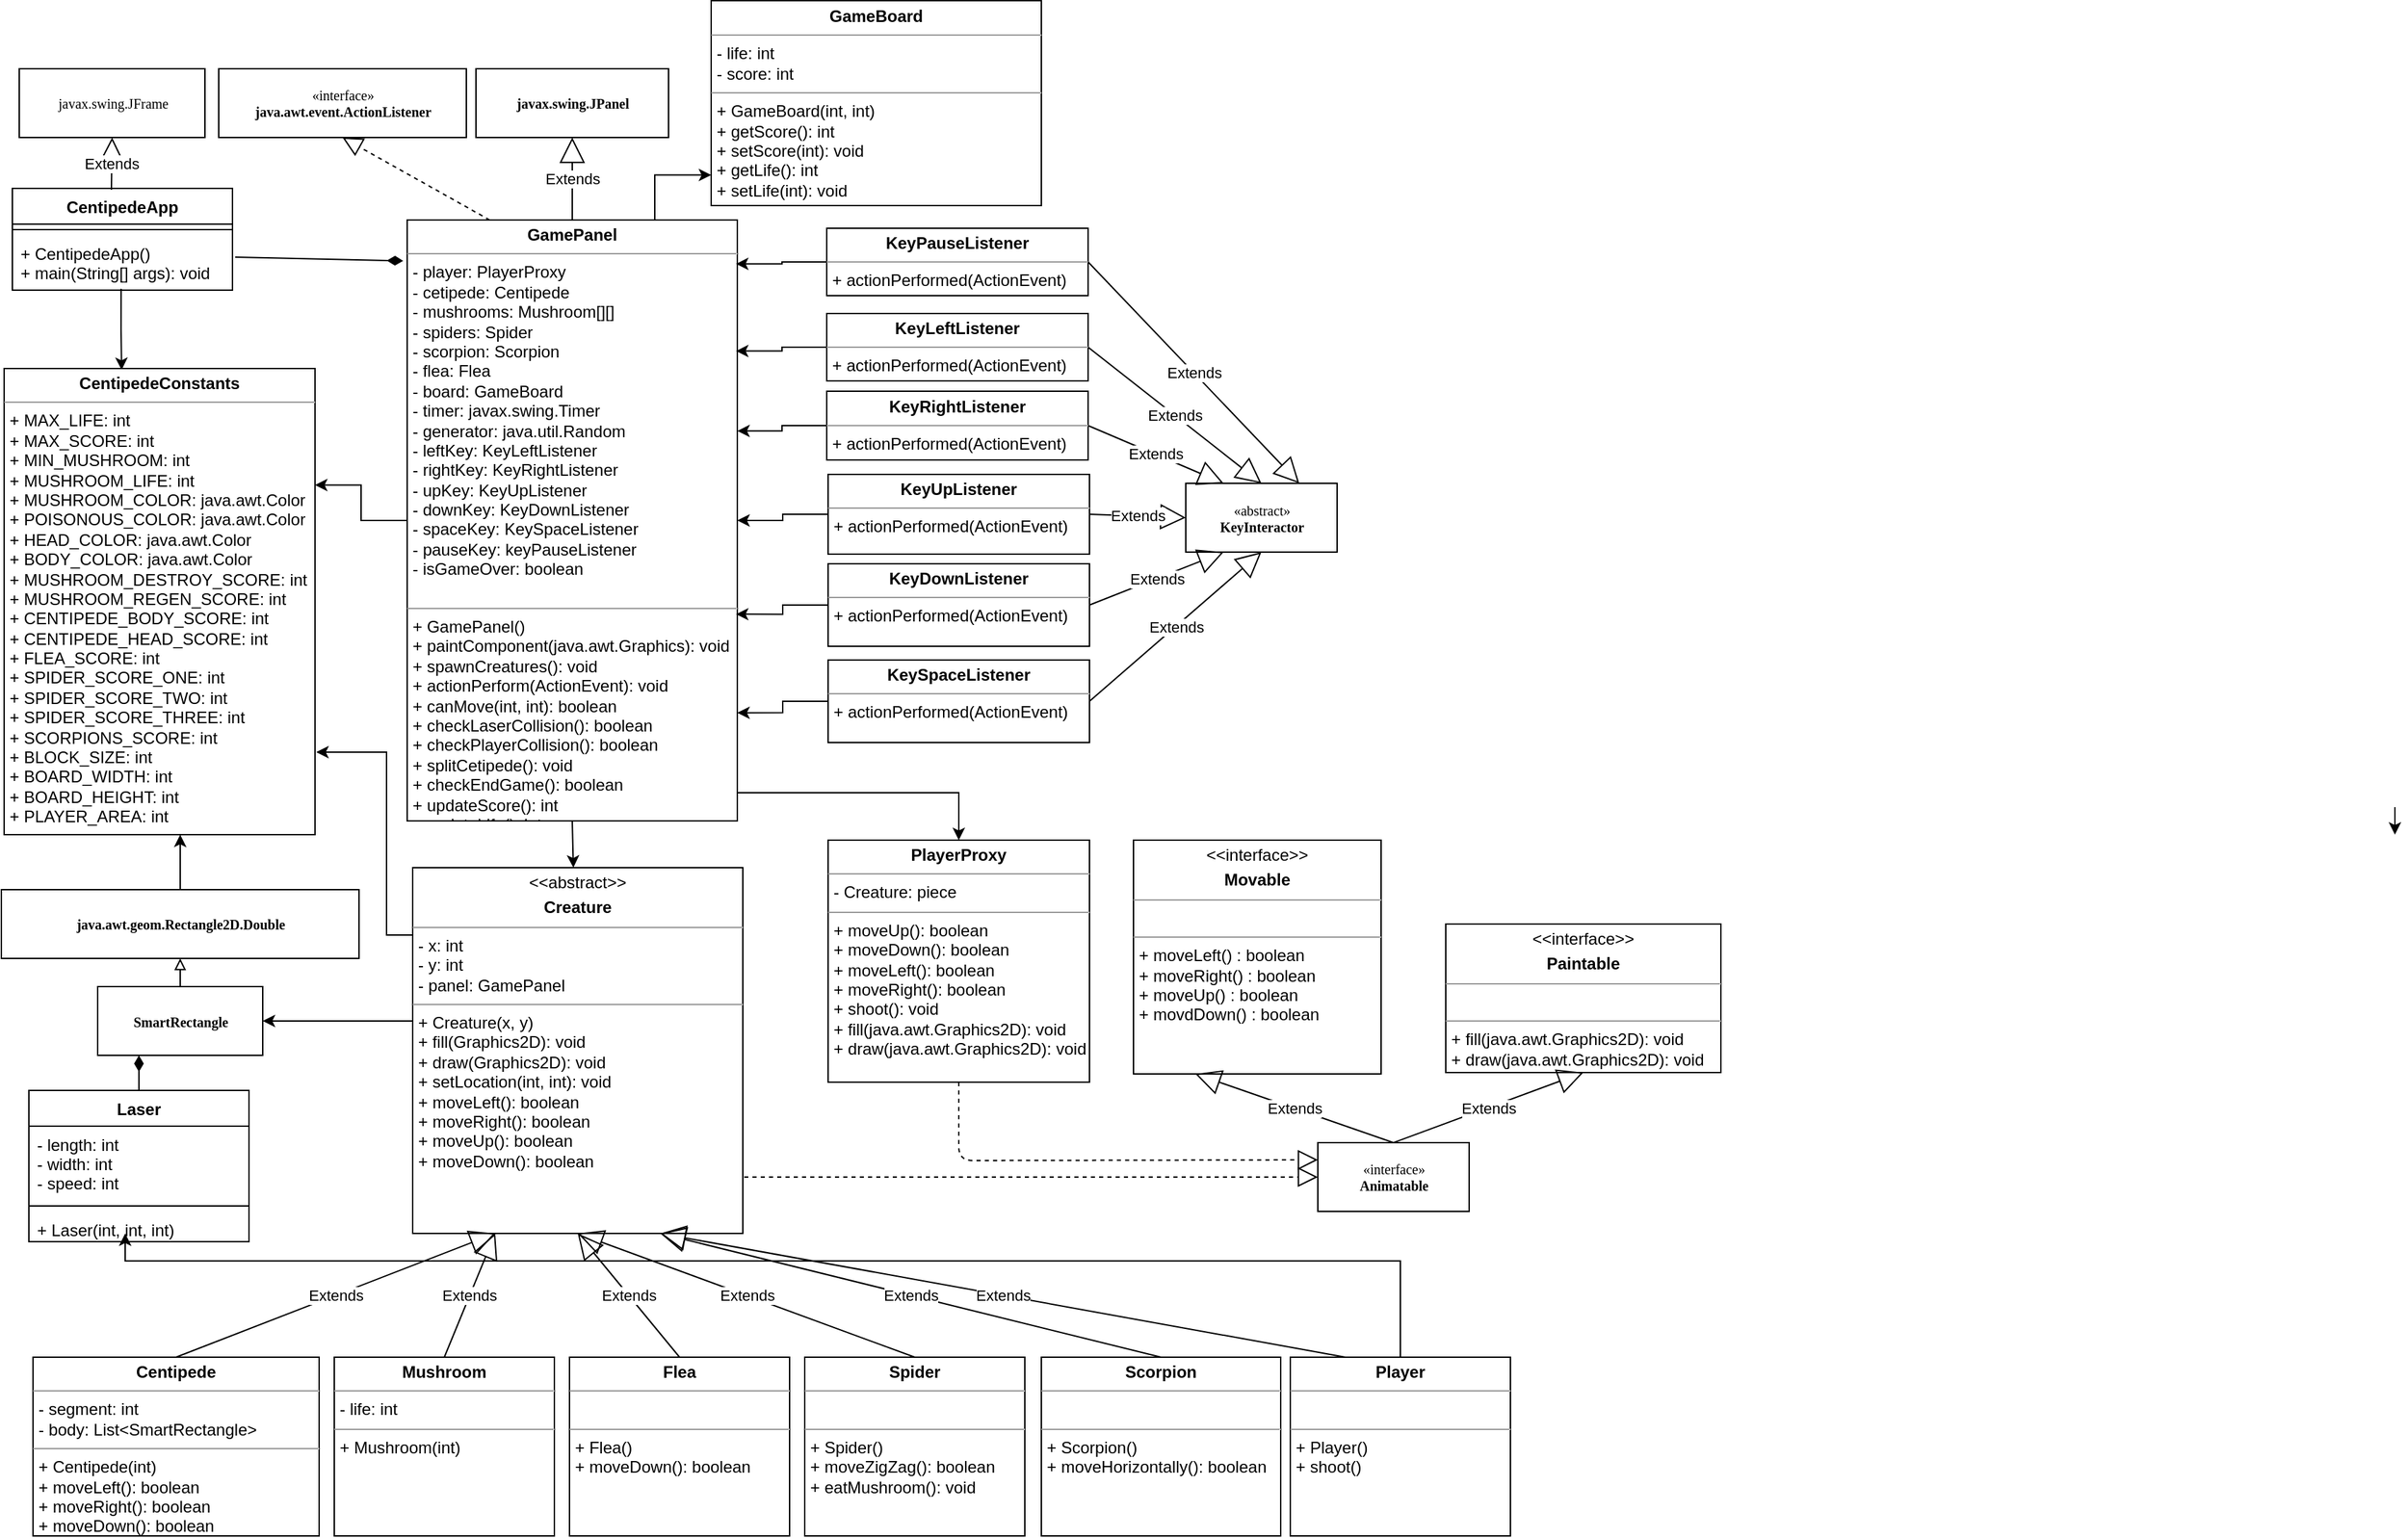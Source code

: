 <mxfile version="10.6.3" type="device"><diagram name="Page-1" id="c4acf3e9-155e-7222-9cf6-157b1a14988f"><mxGraphModel dx="1394" dy="1864" grid="1" gridSize="10" guides="1" tooltips="1" connect="1" arrows="1" fold="1" page="1" pageScale="1" pageWidth="850" pageHeight="1100" background="#ffffff" math="0" shadow="0"><root><mxCell id="0"/><mxCell id="1" parent="0"/><mxCell id="vTggrsYZC_G1_OmHVxeE-2" value="" style="edgeStyle=orthogonalEdgeStyle;rounded=0;orthogonalLoop=1;jettySize=auto;html=1;" parent="1" edge="1"><mxGeometry relative="1" as="geometry"><mxPoint x="1740" y="540" as="sourcePoint"/><mxPoint x="1740" y="560" as="targetPoint"/></mxGeometry></mxCell><mxCell id="5d2195bd80daf111-10" value="&lt;p style=&quot;margin: 0px ; margin-top: 4px ; text-align: center&quot;&gt;&lt;b&gt;PlayerProxy&lt;/b&gt;&lt;/p&gt;&lt;hr size=&quot;1&quot;&gt;&lt;p style=&quot;margin: 0px ; margin-left: 4px&quot;&gt;- Creature: piece&amp;nbsp;&lt;/p&gt;&lt;hr size=&quot;1&quot;&gt;&lt;p style=&quot;margin: 0px ; margin-left: 4px&quot;&gt;+ moveUp(): boolean&lt;/p&gt;&lt;p style=&quot;margin: 0px ; margin-left: 4px&quot;&gt;+ moveDown(): boolean&lt;/p&gt;&lt;p style=&quot;margin: 0px ; margin-left: 4px&quot;&gt;+ moveLeft(): boolean&lt;/p&gt;&lt;p style=&quot;margin: 0px ; margin-left: 4px&quot;&gt;+ moveRight(): boolean&lt;/p&gt;&lt;p style=&quot;margin: 0px ; margin-left: 4px&quot;&gt;+ shoot(): void&lt;/p&gt;&lt;p style=&quot;margin: 0px ; margin-left: 4px&quot;&gt;+ fill(java.awt.Graphics2D): void&lt;/p&gt;&lt;p style=&quot;margin: 0px ; margin-left: 4px&quot;&gt;+ draw(java.awt.Graphics2D): void&lt;/p&gt;" style="verticalAlign=top;align=left;overflow=fill;fontSize=12;fontFamily=Helvetica;html=1;rounded=0;shadow=0;comic=0;labelBackgroundColor=none;strokeColor=#000000;strokeWidth=1;fillColor=#ffffff;" parent="1" vertex="1"><mxGeometry x="601" y="564" width="190" height="176" as="geometry"/></mxCell><mxCell id="5d2195bd80daf111-34" style="edgeStyle=orthogonalEdgeStyle;rounded=0;html=1;dashed=1;labelBackgroundColor=none;startFill=0;endArrow=open;endFill=0;endSize=10;fontFamily=Verdana;fontSize=10;" parent="1" edge="1"><mxGeometry relative="1" as="geometry"><Array as="points"><mxPoint x="410" y="1029"/><mxPoint x="410" y="1029"/></Array><mxPoint x="380" y="1029" as="sourcePoint"/></mxGeometry></mxCell><mxCell id="5d2195bd80daf111-13" value="&lt;b&gt;javax.swing.JPanel&lt;/b&gt;" style="html=1;rounded=0;shadow=0;comic=0;labelBackgroundColor=none;strokeColor=#000000;strokeWidth=1;fillColor=#ffffff;fontFamily=Verdana;fontSize=10;fontColor=#000000;align=center;" parent="1" vertex="1"><mxGeometry x="345" y="3" width="140" height="50" as="geometry"/></mxCell><mxCell id="5d2195bd80daf111-14" value="«interface»&lt;br&gt;&lt;b&gt;java.awt.event.ActionListener&lt;/b&gt;&lt;br&gt;" style="html=1;rounded=0;shadow=0;comic=0;labelBackgroundColor=none;strokeColor=#000000;strokeWidth=1;fillColor=#ffffff;fontFamily=Verdana;fontSize=10;fontColor=#000000;align=center;" parent="1" vertex="1"><mxGeometry x="158" y="3" width="180" height="50" as="geometry"/></mxCell><mxCell id="fU8YTe8Gp5it9OEwHkq6-62" style="edgeStyle=orthogonalEdgeStyle;rounded=0;orthogonalLoop=1;jettySize=auto;html=1;exitX=0;exitY=0.5;exitDx=0;exitDy=0;entryX=1;entryY=0.25;entryDx=0;entryDy=0;" edge="1" parent="1" source="5d2195bd80daf111-15" target="vTggrsYZC_G1_OmHVxeE-6"><mxGeometry relative="1" as="geometry"/></mxCell><mxCell id="5d2195bd80daf111-15" value="&lt;p style=&quot;margin: 0px ; margin-top: 4px ; text-align: center&quot;&gt;&lt;b&gt;GamePanel&lt;/b&gt;&lt;/p&gt;&lt;hr size=&quot;1&quot;&gt;&lt;p style=&quot;margin: 0px ; margin-left: 4px&quot;&gt;- player: PlayerProxy&lt;/p&gt;&lt;p style=&quot;margin: 0px ; margin-left: 4px&quot;&gt;- cetipede: Centipede&lt;/p&gt;&lt;p style=&quot;margin: 0px ; margin-left: 4px&quot;&gt;- mushrooms: Mushroom[][]&lt;/p&gt;&lt;p style=&quot;margin: 0px ; margin-left: 4px&quot;&gt;- spiders: Spider&lt;/p&gt;&lt;p style=&quot;margin: 0px ; margin-left: 4px&quot;&gt;- scorpion: Scorpion&lt;/p&gt;&lt;p style=&quot;margin: 0px ; margin-left: 4px&quot;&gt;- flea: Flea&lt;/p&gt;&lt;p style=&quot;margin: 0px ; margin-left: 4px&quot;&gt;- board: GameBoard&lt;br&gt;- timer: javax.swing.Timer&lt;/p&gt;&lt;p style=&quot;margin: 0px ; margin-left: 4px&quot;&gt;- generator: java.util.Random&lt;/p&gt;&lt;p style=&quot;margin: 0px ; margin-left: 4px&quot;&gt;- leftKey: KeyLeftListener&lt;/p&gt;&lt;p style=&quot;margin: 0px ; margin-left: 4px&quot;&gt;- rightKey: KeyRightListener&lt;/p&gt;&lt;p style=&quot;margin: 0px ; margin-left: 4px&quot;&gt;- upKey: KeyUpListener&lt;br&gt;&lt;/p&gt;&lt;p style=&quot;margin: 0px ; margin-left: 4px&quot;&gt;- downKey: KeyDownListener&lt;br&gt;&lt;/p&gt;&lt;p style=&quot;margin: 0px ; margin-left: 4px&quot;&gt;- spaceKey: KeySpaceListener&lt;/p&gt;&lt;p style=&quot;margin: 0px ; margin-left: 4px&quot;&gt;- pauseKey: keyPauseListener&lt;/p&gt;&lt;p style=&quot;margin: 0px ; margin-left: 4px&quot;&gt;- isGameOver: boolean&lt;/p&gt;&lt;p style=&quot;margin: 0px ; margin-left: 4px&quot;&gt;&lt;br&gt;&lt;/p&gt;&lt;hr size=&quot;1&quot;&gt;&lt;p style=&quot;margin: 0px ; margin-left: 4px&quot;&gt;+ GamePanel()&lt;br&gt;+ paintComponent(java.awt.Graphics): void&lt;/p&gt;&lt;p style=&quot;margin: 0px ; margin-left: 4px&quot;&gt;+ spawnCreatures(): void&lt;/p&gt;&lt;p style=&quot;margin: 0px ; margin-left: 4px&quot;&gt;+ actionPerform(ActionEvent): void&lt;/p&gt;&lt;p style=&quot;margin: 0px ; margin-left: 4px&quot;&gt;+ canMove(int, int): boolean&lt;/p&gt;&lt;p style=&quot;margin: 0px ; margin-left: 4px&quot;&gt;+ checkLaserCollision(): boolean&lt;/p&gt;&lt;p style=&quot;margin: 0px ; margin-left: 4px&quot;&gt;+ checkPlayerCollision(): boolean&lt;/p&gt;&lt;p style=&quot;margin: 0px ; margin-left: 4px&quot;&gt;+ splitCetipede(): void&lt;/p&gt;&lt;p style=&quot;margin: 0px ; margin-left: 4px&quot;&gt;+ checkEndGame(): boolean&lt;/p&gt;&lt;p style=&quot;margin: 0px ; margin-left: 4px&quot;&gt;+ updateScore(): int&lt;/p&gt;&lt;p style=&quot;margin: 0px ; margin-left: 4px&quot;&gt;+ updateLife(): int&lt;/p&gt;" style="verticalAlign=top;align=left;overflow=fill;fontSize=12;fontFamily=Helvetica;html=1;rounded=0;shadow=0;comic=0;labelBackgroundColor=none;strokeColor=#000000;strokeWidth=1;fillColor=#ffffff;" parent="1" vertex="1"><mxGeometry x="295" y="113" width="240" height="437" as="geometry"/></mxCell><mxCell id="5d2195bd80daf111-17" value="javax.swing.JFrame" style="html=1;rounded=0;shadow=0;comic=0;labelBackgroundColor=none;strokeColor=#000000;strokeWidth=1;fillColor=#ffffff;fontFamily=Verdana;fontSize=10;fontColor=#000000;align=center;" parent="1" vertex="1"><mxGeometry x="13" y="3" width="135" height="50" as="geometry"/></mxCell><mxCell id="fU8YTe8Gp5it9OEwHkq6-28" style="edgeStyle=orthogonalEdgeStyle;rounded=0;orthogonalLoop=1;jettySize=auto;html=1;entryX=0.378;entryY=0.003;entryDx=0;entryDy=0;entryPerimeter=0;exitX=0.494;exitY=0.975;exitDx=0;exitDy=0;exitPerimeter=0;" edge="1" parent="1" source="fU8YTe8Gp5it9OEwHkq6-45" target="vTggrsYZC_G1_OmHVxeE-6"><mxGeometry relative="1" as="geometry"><mxPoint x="88" y="175" as="sourcePoint"/></mxGeometry></mxCell><mxCell id="vTggrsYZC_G1_OmHVxeE-6" value="&lt;p style=&quot;margin: 0px ; margin-top: 4px ; text-align: center&quot;&gt;&lt;b&gt;CentipedeConstants&lt;/b&gt;&lt;/p&gt;&lt;hr size=&quot;1&quot;&gt;&lt;p style=&quot;margin: 0px ; margin-left: 4px&quot;&gt;+ MAX_LIFE: int&lt;/p&gt;&lt;p style=&quot;margin: 0px ; margin-left: 4px&quot;&gt;+ MAX_SCORE: int&lt;/p&gt;&lt;p style=&quot;margin: 0px ; margin-left: 4px&quot;&gt;+ MIN_MUSHROOM: int&lt;/p&gt;&lt;p style=&quot;margin: 0px ; margin-left: 4px&quot;&gt;+ MUSHROOM_LIFE: int&lt;/p&gt;&lt;p style=&quot;margin: 0px ; margin-left: 4px&quot;&gt;+ MUSHROOM_COLOR: java.awt.Color&lt;/p&gt;&lt;p style=&quot;margin: 0px ; margin-left: 4px&quot;&gt;+ POISONOUS_COLOR: java.awt.Color&lt;/p&gt;&lt;p style=&quot;margin: 0px ; margin-left: 4px&quot;&gt;+ HEAD_COLOR: java.awt.Color&lt;br&gt;&lt;/p&gt;&lt;p style=&quot;margin: 0px ; margin-left: 4px&quot;&gt;+ BODY_COLOR: java.awt.Color&lt;br&gt;&lt;/p&gt;&lt;p style=&quot;margin: 0px ; margin-left: 4px&quot;&gt;+ MUSHROOM_DESTROY_SCORE: int&lt;/p&gt;&lt;p style=&quot;margin: 0px ; margin-left: 4px&quot;&gt;+ MUSHROOM_REGEN_SCORE: int&lt;/p&gt;&lt;p style=&quot;margin: 0px ; margin-left: 4px&quot;&gt;+ CENTIPEDE_BODY_SCORE: int&lt;/p&gt;&lt;p style=&quot;margin: 0px ; margin-left: 4px&quot;&gt;+ CENTIPEDE_HEAD_SCORE: int&lt;/p&gt;&lt;p style=&quot;margin: 0px ; margin-left: 4px&quot;&gt;+ FLEA_SCORE: int&lt;/p&gt;&lt;p style=&quot;margin: 0px ; margin-left: 4px&quot;&gt;+ SPIDER_SCORE_ONE: int&lt;/p&gt;&lt;p style=&quot;margin: 0px ; margin-left: 4px&quot;&gt;+ SPIDER_SCORE_TWO: int&lt;/p&gt;&lt;p style=&quot;margin: 0px ; margin-left: 4px&quot;&gt;+ SPIDER_SCORE_THREE: int&amp;nbsp;&lt;/p&gt;&lt;p style=&quot;margin: 0px ; margin-left: 4px&quot;&gt;+ SCORPIONS_SCORE: int&lt;/p&gt;&lt;p style=&quot;margin: 0px ; margin-left: 4px&quot;&gt;+ BLOCK_SIZE: int&lt;/p&gt;&lt;p style=&quot;margin: 0px ; margin-left: 4px&quot;&gt;+ BOARD_WIDTH: int&lt;/p&gt;&lt;p style=&quot;margin: 0px ; margin-left: 4px&quot;&gt;+ BOARD_HEIGHT: int&lt;/p&gt;&lt;p style=&quot;margin: 0px ; margin-left: 4px&quot;&gt;+ PLAYER_AREA: int&lt;/p&gt;" style="verticalAlign=top;align=left;overflow=fill;fontSize=12;fontFamily=Helvetica;html=1;rounded=0;shadow=0;comic=0;labelBackgroundColor=none;strokeColor=#000000;strokeWidth=1;fillColor=#ffffff;" parent="1" vertex="1"><mxGeometry x="2" y="221" width="226" height="339" as="geometry"/></mxCell><mxCell id="pni6OVXKeoaObYiZ8QfV-3" value="" style="endArrow=diamondThin;html=1;exitX=1.013;exitY=0.923;exitDx=0;exitDy=0;endFill=1;strokeWidth=1;endSize=9;exitPerimeter=0;entryX=-0.012;entryY=0.068;entryDx=0;entryDy=0;entryPerimeter=0;" parent="1" target="5d2195bd80daf111-15" edge="1"><mxGeometry width="50" height="50" relative="1" as="geometry"><mxPoint x="170" y="140" as="sourcePoint"/><mxPoint x="280" y="150" as="targetPoint"/></mxGeometry></mxCell><mxCell id="pni6OVXKeoaObYiZ8QfV-7" value="«abstract»&lt;br&gt;&lt;b&gt;KeyInteractor&lt;/b&gt;" style="html=1;rounded=0;shadow=0;comic=0;labelBackgroundColor=none;strokeColor=#000000;strokeWidth=1;fillColor=#ffffff;fontFamily=Verdana;fontSize=10;fontColor=#000000;align=center;" parent="1" vertex="1"><mxGeometry x="861" y="304.5" width="110" height="50" as="geometry"/></mxCell><mxCell id="fU8YTe8Gp5it9OEwHkq6-93" style="edgeStyle=orthogonalEdgeStyle;rounded=0;orthogonalLoop=1;jettySize=auto;html=1;exitX=0;exitY=0.5;exitDx=0;exitDy=0;entryX=0.996;entryY=0.218;entryDx=0;entryDy=0;entryPerimeter=0;" edge="1" parent="1" source="pni6OVXKeoaObYiZ8QfV-8" target="5d2195bd80daf111-15"><mxGeometry relative="1" as="geometry"/></mxCell><mxCell id="pni6OVXKeoaObYiZ8QfV-8" value="&lt;p style=&quot;margin: 0px ; margin-top: 4px ; text-align: center&quot;&gt;&lt;b&gt;KeyLeftListener&lt;/b&gt;&lt;/p&gt;&lt;hr size=&quot;1&quot;&gt;&lt;p style=&quot;margin: 0px ; margin-left: 4px&quot;&gt;+ actionPerformed(ActionEvent)&lt;br&gt;&lt;/p&gt;" style="verticalAlign=top;align=left;overflow=fill;fontSize=12;fontFamily=Helvetica;html=1;rounded=0;shadow=0;comic=0;labelBackgroundColor=none;strokeColor=#000000;strokeWidth=1;fillColor=#ffffff;" parent="1" vertex="1"><mxGeometry x="600" y="181" width="190" height="49" as="geometry"/></mxCell><mxCell id="fU8YTe8Gp5it9OEwHkq6-97" style="edgeStyle=orthogonalEdgeStyle;rounded=0;orthogonalLoop=1;jettySize=auto;html=1;entryX=1;entryY=0.351;entryDx=0;entryDy=0;entryPerimeter=0;" edge="1" parent="1" source="pni6OVXKeoaObYiZ8QfV-9" target="5d2195bd80daf111-15"><mxGeometry relative="1" as="geometry"/></mxCell><mxCell id="pni6OVXKeoaObYiZ8QfV-9" value="&lt;p style=&quot;margin: 0px ; margin-top: 4px ; text-align: center&quot;&gt;&lt;b&gt;KeyRightListener&lt;/b&gt;&lt;/p&gt;&lt;hr size=&quot;1&quot;&gt;&lt;p style=&quot;margin: 0px ; margin-left: 4px&quot;&gt;&lt;/p&gt;&lt;p style=&quot;margin: 0px ; margin-left: 4px&quot;&gt;+ actionPerformed(ActionEvent)&lt;br&gt;&lt;/p&gt;" style="verticalAlign=top;align=left;overflow=fill;fontSize=12;fontFamily=Helvetica;html=1;rounded=0;shadow=0;comic=0;labelBackgroundColor=none;strokeColor=#000000;strokeWidth=1;fillColor=#ffffff;" parent="1" vertex="1"><mxGeometry x="600" y="237.5" width="190" height="50" as="geometry"/></mxCell><mxCell id="fU8YTe8Gp5it9OEwHkq6-95" style="edgeStyle=orthogonalEdgeStyle;rounded=0;orthogonalLoop=1;jettySize=auto;html=1;exitX=0;exitY=0.5;exitDx=0;exitDy=0;entryX=1;entryY=0.5;entryDx=0;entryDy=0;" edge="1" parent="1" source="pni6OVXKeoaObYiZ8QfV-10" target="5d2195bd80daf111-15"><mxGeometry relative="1" as="geometry"/></mxCell><mxCell id="pni6OVXKeoaObYiZ8QfV-10" value="&lt;p style=&quot;margin: 0px ; margin-top: 4px ; text-align: center&quot;&gt;&lt;b&gt;KeyUpListener&lt;/b&gt;&lt;/p&gt;&lt;hr size=&quot;1&quot;&gt;&lt;p style=&quot;margin: 0px ; margin-left: 4px&quot;&gt;+ actionPerformed(ActionEvent)&lt;br&gt;&lt;/p&gt;" style="verticalAlign=top;align=left;overflow=fill;fontSize=12;fontFamily=Helvetica;html=1;rounded=0;shadow=0;comic=0;labelBackgroundColor=none;strokeColor=#000000;strokeWidth=1;fillColor=#ffffff;" parent="1" vertex="1"><mxGeometry x="601" y="298" width="190" height="58" as="geometry"/></mxCell><mxCell id="fU8YTe8Gp5it9OEwHkq6-101" style="edgeStyle=orthogonalEdgeStyle;rounded=0;orthogonalLoop=1;jettySize=auto;html=1;entryX=0.996;entryY=0.656;entryDx=0;entryDy=0;entryPerimeter=0;" edge="1" parent="1" source="pni6OVXKeoaObYiZ8QfV-11" target="5d2195bd80daf111-15"><mxGeometry relative="1" as="geometry"/></mxCell><mxCell id="pni6OVXKeoaObYiZ8QfV-11" value="&lt;p style=&quot;margin: 0px ; margin-top: 4px ; text-align: center&quot;&gt;&lt;b&gt;KeyDownListener&lt;/b&gt;&lt;/p&gt;&lt;hr size=&quot;1&quot;&gt;&lt;p style=&quot;margin: 0px ; margin-left: 4px&quot;&gt;+ actionPerformed(ActionEvent)&lt;br&gt;&lt;/p&gt;" style="verticalAlign=top;align=left;overflow=fill;fontSize=12;fontFamily=Helvetica;html=1;rounded=0;shadow=0;comic=0;labelBackgroundColor=none;strokeColor=#000000;strokeWidth=1;fillColor=#ffffff;" parent="1" vertex="1"><mxGeometry x="601" y="363" width="190" height="60" as="geometry"/></mxCell><mxCell id="fU8YTe8Gp5it9OEwHkq6-100" style="edgeStyle=orthogonalEdgeStyle;rounded=0;orthogonalLoop=1;jettySize=auto;html=1;exitX=0;exitY=0.5;exitDx=0;exitDy=0;entryX=1;entryY=0.82;entryDx=0;entryDy=0;entryPerimeter=0;" edge="1" parent="1" source="fU8YTe8Gp5it9OEwHkq6-1" target="5d2195bd80daf111-15"><mxGeometry relative="1" as="geometry"/></mxCell><mxCell id="fU8YTe8Gp5it9OEwHkq6-1" value="&lt;p style=&quot;margin: 0px ; margin-top: 4px ; text-align: center&quot;&gt;&lt;b&gt;KeySpaceListener&lt;/b&gt;&lt;/p&gt;&lt;hr size=&quot;1&quot;&gt;&lt;p style=&quot;margin: 0px ; margin-left: 4px&quot;&gt;+ actionPerformed(ActionEvent)&lt;br&gt;&lt;/p&gt;" style="verticalAlign=top;align=left;overflow=fill;fontSize=12;fontFamily=Helvetica;html=1;rounded=0;shadow=0;comic=0;labelBackgroundColor=none;strokeColor=#000000;strokeWidth=1;fillColor=#ffffff;" vertex="1" parent="1"><mxGeometry x="601" y="433" width="190" height="60" as="geometry"/></mxCell><mxCell id="pni6OVXKeoaObYiZ8QfV-22" value="&lt;p style=&quot;margin: 0px ; margin-top: 4px ; text-align: center&quot;&gt;&amp;lt;&amp;lt;interface&amp;gt;&amp;gt;&lt;/p&gt;&lt;p style=&quot;margin: 0px ; margin-top: 4px ; text-align: center&quot;&gt;&lt;b&gt;Movable&lt;/b&gt;&lt;/p&gt;&lt;hr size=&quot;1&quot;&gt;&lt;p style=&quot;margin: 0px ; margin-left: 4px&quot;&gt;&lt;br&gt;&lt;/p&gt;&lt;hr size=&quot;1&quot;&gt;&lt;p style=&quot;margin: 0px ; margin-left: 4px&quot;&gt;+ moveLeft() : boolean&lt;br&gt;&lt;/p&gt;&lt;p style=&quot;margin: 0px ; margin-left: 4px&quot;&gt;+ moveRight() : boolean&lt;/p&gt;&lt;p style=&quot;margin: 0px ; margin-left: 4px&quot;&gt;+ moveUp() : boolean&lt;/p&gt;&lt;p style=&quot;margin: 0px ; margin-left: 4px&quot;&gt;+ movdDown() : boolean&lt;br&gt;&lt;/p&gt;&lt;p style=&quot;margin: 0px ; margin-left: 4px&quot;&gt;&lt;br&gt;&lt;/p&gt;" style="verticalAlign=top;align=left;overflow=fill;fontSize=12;fontFamily=Helvetica;html=1;rounded=0;shadow=0;comic=0;labelBackgroundColor=none;strokeColor=#000000;strokeWidth=1;fillColor=#ffffff;" parent="1" vertex="1"><mxGeometry x="823" y="564" width="180" height="170" as="geometry"/></mxCell><mxCell id="pni6OVXKeoaObYiZ8QfV-23" value="«interface»&lt;br&gt;&lt;b&gt;Animatable&lt;/b&gt;&lt;br&gt;" style="html=1;rounded=0;shadow=0;comic=0;labelBackgroundColor=none;strokeColor=#000000;strokeWidth=1;fillColor=#ffffff;fontFamily=Verdana;fontSize=10;fontColor=#000000;align=center;" parent="1" vertex="1"><mxGeometry x="957" y="784" width="110" height="50" as="geometry"/></mxCell><mxCell id="pni6OVXKeoaObYiZ8QfV-25" value="&lt;p style=&quot;margin: 0px ; margin-top: 4px ; text-align: center&quot;&gt;&amp;lt;&amp;lt;interface&amp;gt;&amp;gt;&lt;/p&gt;&lt;p style=&quot;margin: 0px ; margin-top: 4px ; text-align: center&quot;&gt;&lt;b&gt;Paintable&lt;/b&gt;&lt;/p&gt;&lt;hr size=&quot;1&quot;&gt;&lt;p style=&quot;margin: 0px ; margin-left: 4px&quot;&gt;&lt;br&gt;&lt;/p&gt;&lt;hr size=&quot;1&quot;&gt;&lt;p style=&quot;margin: 0px ; margin-left: 4px&quot;&gt;+ fill(java.awt.Graphics2D): void&lt;br&gt;&lt;/p&gt;&lt;p style=&quot;margin: 0px ; margin-left: 4px&quot;&gt;+ draw(java.awt.Graphics2D): void&lt;/p&gt;" style="verticalAlign=top;align=left;overflow=fill;fontSize=12;fontFamily=Helvetica;html=1;rounded=0;shadow=0;comic=0;labelBackgroundColor=none;strokeColor=#000000;strokeWidth=1;fillColor=#ffffff;" parent="1" vertex="1"><mxGeometry x="1050" y="625" width="200" height="108" as="geometry"/></mxCell><mxCell id="pni6OVXKeoaObYiZ8QfV-26" value="&lt;p style=&quot;margin: 0px ; margin-top: 4px ; text-align: center&quot;&gt;&lt;b&gt;GameBoard&lt;/b&gt;&lt;/p&gt;&lt;hr size=&quot;1&quot;&gt;&lt;p style=&quot;margin: 0px ; margin-left: 4px&quot;&gt;- life: int&lt;br&gt;- score: int&lt;/p&gt;&lt;hr size=&quot;1&quot;&gt;&lt;p style=&quot;margin: 0px ; margin-left: 4px&quot;&gt;+ GameBoard(int, int)&lt;/p&gt;&lt;p style=&quot;margin: 0px ; margin-left: 4px&quot;&gt;+ getScore(): int&lt;/p&gt;&lt;p style=&quot;margin: 0px ; margin-left: 4px&quot;&gt;+ setScore(int): void&lt;/p&gt;&lt;p style=&quot;margin: 0px ; margin-left: 4px&quot;&gt;+ getLife(): int&lt;/p&gt;&lt;p style=&quot;margin: 0px ; margin-left: 4px&quot;&gt;+ setLife(int): void&lt;/p&gt;" style="verticalAlign=top;align=left;overflow=fill;fontSize=12;fontFamily=Helvetica;html=1;rounded=0;shadow=0;comic=0;labelBackgroundColor=none;strokeColor=#000000;strokeWidth=1;fillColor=#ffffff;" parent="1" vertex="1"><mxGeometry x="516" y="-46.5" width="240" height="149" as="geometry"/></mxCell><mxCell id="fU8YTe8Gp5it9OEwHkq6-35" style="edgeStyle=orthogonalEdgeStyle;rounded=0;orthogonalLoop=1;jettySize=auto;html=1;exitX=0;exitY=0.5;exitDx=0;exitDy=0;entryX=1;entryY=0.5;entryDx=0;entryDy=0;" edge="1" parent="1" source="pni6OVXKeoaObYiZ8QfV-28" target="pni6OVXKeoaObYiZ8QfV-30"><mxGeometry relative="1" as="geometry"><Array as="points"><mxPoint x="410" y="696"/></Array></mxGeometry></mxCell><mxCell id="fU8YTe8Gp5it9OEwHkq6-38" style="edgeStyle=orthogonalEdgeStyle;rounded=0;orthogonalLoop=1;jettySize=auto;html=1;exitX=0;exitY=0.25;exitDx=0;exitDy=0;entryX=1.004;entryY=0.823;entryDx=0;entryDy=0;entryPerimeter=0;" edge="1" parent="1" source="pni6OVXKeoaObYiZ8QfV-28" target="vTggrsYZC_G1_OmHVxeE-6"><mxGeometry relative="1" as="geometry"><Array as="points"><mxPoint x="280" y="633"/><mxPoint x="280" y="500"/></Array></mxGeometry></mxCell><mxCell id="pni6OVXKeoaObYiZ8QfV-28" value="&lt;p style=&quot;margin: 0px ; margin-top: 4px ; text-align: center&quot;&gt;&amp;lt;&amp;lt;abstract&amp;gt;&amp;gt;&lt;/p&gt;&lt;p style=&quot;margin: 0px ; margin-top: 4px ; text-align: center&quot;&gt;&lt;b&gt;Creature&lt;/b&gt;&lt;/p&gt;&lt;hr size=&quot;1&quot;&gt;&lt;p style=&quot;margin: 0px ; margin-left: 4px&quot;&gt;- x: int&lt;br&gt;- y: int&lt;/p&gt;&lt;p style=&quot;margin: 0px ; margin-left: 4px&quot;&gt;&lt;span&gt;- panel: GamePanel&lt;/span&gt;&lt;/p&gt;&lt;hr size=&quot;1&quot;&gt;&lt;p style=&quot;margin: 0px ; margin-left: 4px&quot;&gt;+ Creature(x, y)&lt;/p&gt;&lt;p style=&quot;margin: 0px ; margin-left: 4px&quot;&gt;+ fill(Graphics2D): void&lt;/p&gt;&lt;p style=&quot;margin: 0px ; margin-left: 4px&quot;&gt;+ draw(Graphics2D): void&lt;br&gt;&lt;/p&gt;&lt;p style=&quot;margin: 0px ; margin-left: 4px&quot;&gt;+ setLocation(int, int): void&lt;/p&gt;&lt;p style=&quot;margin: 0px ; margin-left: 4px&quot;&gt;+ moveLeft(): boolean&lt;br&gt;&lt;/p&gt;&lt;p style=&quot;margin: 0px ; margin-left: 4px&quot;&gt;+ moveRight(): boolean&lt;/p&gt;&lt;p style=&quot;margin: 0px ; margin-left: 4px&quot;&gt;+ moveUp(): boolean&lt;/p&gt;&lt;p style=&quot;margin: 0px ; margin-left: 4px&quot;&gt;+ moveDown(): boolean&lt;/p&gt;" style="verticalAlign=top;align=left;overflow=fill;fontSize=12;fontFamily=Helvetica;html=1;rounded=0;shadow=0;comic=0;labelBackgroundColor=none;strokeColor=#000000;strokeWidth=1;fillColor=#ffffff;" parent="1" vertex="1"><mxGeometry x="299" y="584" width="240" height="266" as="geometry"/></mxCell><mxCell id="fU8YTe8Gp5it9OEwHkq6-34" value="" style="edgeStyle=orthogonalEdgeStyle;rounded=0;orthogonalLoop=1;jettySize=auto;html=1;" edge="1" parent="1" source="pni6OVXKeoaObYiZ8QfV-29" target="vTggrsYZC_G1_OmHVxeE-6"><mxGeometry relative="1" as="geometry"><Array as="points"><mxPoint x="130" y="570"/><mxPoint x="130" y="570"/></Array></mxGeometry></mxCell><mxCell id="pni6OVXKeoaObYiZ8QfV-29" value="&lt;b&gt;java.awt.geom.Rectangle2D.Double&lt;/b&gt;" style="html=1;rounded=0;shadow=0;comic=0;labelBackgroundColor=none;strokeColor=#000000;strokeWidth=1;fillColor=#ffffff;fontFamily=Verdana;fontSize=10;fontColor=#000000;align=center;" parent="1" vertex="1"><mxGeometry y="600" width="260" height="50" as="geometry"/></mxCell><mxCell id="pni6OVXKeoaObYiZ8QfV-30" value="&lt;b&gt;SmartRectangle&lt;/b&gt;" style="html=1;rounded=0;shadow=0;comic=0;labelBackgroundColor=none;strokeColor=#000000;strokeWidth=1;fillColor=#ffffff;fontFamily=Verdana;fontSize=10;fontColor=#000000;align=center;" parent="1" vertex="1"><mxGeometry x="70" y="670.5" width="120" height="50" as="geometry"/></mxCell><mxCell id="pni6OVXKeoaObYiZ8QfV-31" value="" style="endArrow=block;html=1;strokeWidth=1;entryX=0.5;entryY=1;entryDx=0;entryDy=0;edgeStyle=orthogonalEdgeStyle;endFill=0;" parent="1" source="pni6OVXKeoaObYiZ8QfV-30" target="pni6OVXKeoaObYiZ8QfV-29" edge="1"><mxGeometry width="50" height="50" relative="1" as="geometry"><mxPoint x="116" y="740" as="sourcePoint"/><mxPoint x="194" y="682" as="targetPoint"/></mxGeometry></mxCell><mxCell id="pni6OVXKeoaObYiZ8QfV-35" value="" style="endArrow=classic;html=1;exitX=0.5;exitY=1;exitDx=0;exitDy=0;" parent="1" source="5d2195bd80daf111-15" target="pni6OVXKeoaObYiZ8QfV-28" edge="1"><mxGeometry width="50" height="50" relative="1" as="geometry"><mxPoint x="272" y="256.5" as="sourcePoint"/><mxPoint x="272" y="331" as="targetPoint"/></mxGeometry></mxCell><mxCell id="pni6OVXKeoaObYiZ8QfV-36" value="&lt;p style=&quot;margin: 0px ; margin-top: 4px ; text-align: center&quot;&gt;&lt;b&gt;Centipede&lt;/b&gt;&lt;/p&gt;&lt;hr size=&quot;1&quot;&gt;&lt;p style=&quot;margin: 0px ; margin-left: 4px&quot;&gt;- segment: int&lt;/p&gt;&lt;p style=&quot;margin: 0px ; margin-left: 4px&quot;&gt;- body: List&amp;lt;SmartRectangle&amp;gt;&lt;br&gt;&lt;/p&gt;&lt;hr size=&quot;1&quot;&gt;&lt;p style=&quot;margin: 0px ; margin-left: 4px&quot;&gt;+ Centipede(int)&lt;/p&gt;&lt;p style=&quot;margin: 0px ; margin-left: 4px&quot;&gt;+ moveLeft(): boolean&lt;/p&gt;&lt;p style=&quot;margin: 0px ; margin-left: 4px&quot;&gt;+ moveRight(): boolean&lt;/p&gt;&lt;p style=&quot;margin: 0px ; margin-left: 4px&quot;&gt;+ moveDown(): boolean&lt;/p&gt;&lt;p style=&quot;margin: 0px ; margin-left: 4px&quot;&gt;&lt;br&gt;&lt;/p&gt;" style="verticalAlign=top;align=left;overflow=fill;fontSize=12;fontFamily=Helvetica;html=1;rounded=0;shadow=0;comic=0;labelBackgroundColor=none;strokeColor=#000000;strokeWidth=1;fillColor=#ffffff;" parent="1" vertex="1"><mxGeometry x="23" y="940" width="208" height="130" as="geometry"/></mxCell><mxCell id="pni6OVXKeoaObYiZ8QfV-37" value="&lt;p style=&quot;margin: 0px ; margin-top: 4px ; text-align: center&quot;&gt;&lt;b&gt;Mushroom&lt;/b&gt;&lt;/p&gt;&lt;hr size=&quot;1&quot;&gt;&lt;p style=&quot;margin: 0px ; margin-left: 4px&quot;&gt;&lt;span&gt;- life: int&lt;/span&gt;&lt;br&gt;&lt;/p&gt;&lt;hr size=&quot;1&quot;&gt;&lt;p style=&quot;margin: 0px ; margin-left: 4px&quot;&gt;+ Mushroom(&lt;span&gt;int)&lt;/span&gt;&lt;/p&gt;&lt;p style=&quot;margin: 0px ; margin-left: 4px&quot;&gt;&lt;br&gt;&lt;/p&gt;" style="verticalAlign=top;align=left;overflow=fill;fontSize=12;fontFamily=Helvetica;html=1;rounded=0;shadow=0;comic=0;labelBackgroundColor=none;strokeColor=#000000;strokeWidth=1;fillColor=#ffffff;" parent="1" vertex="1"><mxGeometry x="242" y="940" width="160" height="130" as="geometry"/></mxCell><mxCell id="pni6OVXKeoaObYiZ8QfV-38" value="&lt;p style=&quot;margin: 0px ; margin-top: 4px ; text-align: center&quot;&gt;&lt;b&gt;Flea&lt;/b&gt;&lt;/p&gt;&lt;hr size=&quot;1&quot;&gt;&lt;p style=&quot;margin: 0px ; margin-left: 4px&quot;&gt;&lt;br&gt;&lt;/p&gt;&lt;hr size=&quot;1&quot;&gt;&lt;p style=&quot;margin: 0px ; margin-left: 4px&quot;&gt;+ Flea()&lt;/p&gt;&lt;p style=&quot;margin: 0px ; margin-left: 4px&quot;&gt;+ moveDown(): boolean&lt;/p&gt;&lt;p style=&quot;margin: 0px ; margin-left: 4px&quot;&gt;&lt;br&gt;&lt;/p&gt;" style="verticalAlign=top;align=left;overflow=fill;fontSize=12;fontFamily=Helvetica;html=1;rounded=0;shadow=0;comic=0;labelBackgroundColor=none;strokeColor=#000000;strokeWidth=1;fillColor=#ffffff;" parent="1" vertex="1"><mxGeometry x="413" y="940" width="160" height="130" as="geometry"/></mxCell><mxCell id="pni6OVXKeoaObYiZ8QfV-39" value="&lt;p style=&quot;margin: 0px ; margin-top: 4px ; text-align: center&quot;&gt;&lt;b&gt;Spider&lt;/b&gt;&lt;/p&gt;&lt;hr size=&quot;1&quot;&gt;&lt;p style=&quot;margin: 0px ; margin-left: 4px&quot;&gt;&lt;br&gt;&lt;/p&gt;&lt;hr size=&quot;1&quot;&gt;&lt;p style=&quot;margin: 0px ; margin-left: 4px&quot;&gt;+ Spider()&lt;/p&gt;&lt;p style=&quot;margin: 0px ; margin-left: 4px&quot;&gt;&lt;span&gt;+ moveZigZag(): boolean&lt;/span&gt;&lt;br&gt;&lt;/p&gt;&lt;p style=&quot;margin: 0px ; margin-left: 4px&quot;&gt;&lt;span&gt;+ eatMushroom(): void&lt;/span&gt;&lt;/p&gt;" style="verticalAlign=top;align=left;overflow=fill;fontSize=12;fontFamily=Helvetica;html=1;rounded=0;shadow=0;comic=0;labelBackgroundColor=none;strokeColor=#000000;strokeWidth=1;fillColor=#ffffff;" parent="1" vertex="1"><mxGeometry x="584" y="940" width="160" height="130" as="geometry"/></mxCell><mxCell id="pni6OVXKeoaObYiZ8QfV-40" value="&lt;p style=&quot;margin: 0px ; margin-top: 4px ; text-align: center&quot;&gt;&lt;b&gt;Scorpion&lt;/b&gt;&lt;/p&gt;&lt;hr size=&quot;1&quot;&gt;&lt;p style=&quot;margin: 0px ; margin-left: 4px&quot;&gt;&lt;br&gt;&lt;/p&gt;&lt;hr size=&quot;1&quot;&gt;&lt;p style=&quot;margin: 0px ; margin-left: 4px&quot;&gt;+ Scorpion()&lt;/p&gt;&lt;p style=&quot;margin: 0px ; margin-left: 4px&quot;&gt;+ moveHorizontally(): boolean&lt;/p&gt;&lt;p style=&quot;margin: 0px ; margin-left: 4px&quot;&gt;&lt;br&gt;&lt;/p&gt;" style="verticalAlign=top;align=left;overflow=fill;fontSize=12;fontFamily=Helvetica;html=1;rounded=0;shadow=0;comic=0;labelBackgroundColor=none;strokeColor=#000000;strokeWidth=1;fillColor=#ffffff;" parent="1" vertex="1"><mxGeometry x="756" y="940" width="174" height="130" as="geometry"/></mxCell><mxCell id="fU8YTe8Gp5it9OEwHkq6-36" style="edgeStyle=orthogonalEdgeStyle;rounded=0;orthogonalLoop=1;jettySize=auto;html=1;" edge="1" parent="1" source="pni6OVXKeoaObYiZ8QfV-47"><mxGeometry relative="1" as="geometry"><mxPoint x="90" y="850" as="targetPoint"/><Array as="points"><mxPoint x="1017" y="870"/><mxPoint x="90" y="870"/></Array></mxGeometry></mxCell><mxCell id="pni6OVXKeoaObYiZ8QfV-47" value="&lt;p style=&quot;margin: 0px ; margin-top: 4px ; text-align: center&quot;&gt;&lt;b&gt;Player&lt;/b&gt;&lt;/p&gt;&lt;hr size=&quot;1&quot;&gt;&lt;p style=&quot;margin: 0px ; margin-left: 4px&quot;&gt;&lt;br&gt;&lt;/p&gt;&lt;hr size=&quot;1&quot;&gt;&lt;p style=&quot;margin: 0px ; margin-left: 4px&quot;&gt;+ Player()&lt;/p&gt;&lt;p style=&quot;margin: 0px ; margin-left: 4px&quot;&gt;+ shoot()&lt;/p&gt;&lt;p style=&quot;margin: 0px ; margin-left: 4px&quot;&gt;&lt;br&gt;&lt;/p&gt;&lt;p style=&quot;margin: 0px ; margin-left: 4px&quot;&gt;&lt;br&gt;&lt;/p&gt;" style="verticalAlign=top;align=left;overflow=fill;fontSize=12;fontFamily=Helvetica;html=1;rounded=0;shadow=0;comic=0;labelBackgroundColor=none;strokeColor=#000000;strokeWidth=1;fillColor=#ffffff;" parent="1" vertex="1"><mxGeometry x="937" y="940" width="160" height="130" as="geometry"/></mxCell><mxCell id="fU8YTe8Gp5it9OEwHkq6-90" style="edgeStyle=orthogonalEdgeStyle;rounded=0;orthogonalLoop=1;jettySize=auto;html=1;exitX=0;exitY=0.5;exitDx=0;exitDy=0;entryX=0.996;entryY=0.073;entryDx=0;entryDy=0;entryPerimeter=0;" edge="1" parent="1" source="fU8YTe8Gp5it9OEwHkq6-17" target="5d2195bd80daf111-15"><mxGeometry relative="1" as="geometry"/></mxCell><mxCell id="fU8YTe8Gp5it9OEwHkq6-17" value="&lt;p style=&quot;margin: 0px ; margin-top: 4px ; text-align: center&quot;&gt;&lt;b&gt;KeyPauseListener&lt;/b&gt;&lt;/p&gt;&lt;hr size=&quot;1&quot;&gt;&lt;p style=&quot;margin: 0px ; margin-left: 4px&quot;&gt;+ actionPerformed(ActionEvent)&lt;br&gt;&lt;/p&gt;" style="verticalAlign=top;align=left;overflow=fill;fontSize=12;fontFamily=Helvetica;html=1;rounded=0;shadow=0;comic=0;labelBackgroundColor=none;strokeColor=#000000;strokeWidth=1;fillColor=#ffffff;" vertex="1" parent="1"><mxGeometry x="600" y="119" width="190" height="49" as="geometry"/></mxCell><mxCell id="fU8YTe8Gp5it9OEwHkq6-23" value="Laser" style="swimlane;fontStyle=1;align=center;verticalAlign=top;childLayout=stackLayout;horizontal=1;startSize=26;horizontalStack=0;resizeParent=1;resizeParentMax=0;resizeLast=0;collapsible=1;marginBottom=0;" vertex="1" parent="1"><mxGeometry x="20" y="746" width="160" height="110" as="geometry"/></mxCell><mxCell id="fU8YTe8Gp5it9OEwHkq6-30" value="- length: int&#10;- width: int&#10;- speed: int&#10;" style="text;strokeColor=none;fillColor=none;align=left;verticalAlign=top;spacingLeft=4;spacingRight=4;overflow=hidden;rotatable=0;points=[[0,0.5],[1,0.5]];portConstraint=eastwest;" vertex="1" parent="fU8YTe8Gp5it9OEwHkq6-23"><mxGeometry y="26" width="160" height="54" as="geometry"/></mxCell><mxCell id="fU8YTe8Gp5it9OEwHkq6-25" value="" style="line;strokeWidth=1;fillColor=none;align=left;verticalAlign=middle;spacingTop=-1;spacingLeft=3;spacingRight=3;rotatable=0;labelPosition=right;points=[];portConstraint=eastwest;" vertex="1" parent="fU8YTe8Gp5it9OEwHkq6-23"><mxGeometry y="80" width="160" height="8" as="geometry"/></mxCell><mxCell id="fU8YTe8Gp5it9OEwHkq6-26" value="+ Laser(int, int, int)" style="text;strokeColor=none;fillColor=none;align=left;verticalAlign=top;spacingLeft=4;spacingRight=4;overflow=hidden;rotatable=0;points=[[0,0.5],[1,0.5]];portConstraint=eastwest;" vertex="1" parent="fU8YTe8Gp5it9OEwHkq6-23"><mxGeometry y="88" width="160" height="22" as="geometry"/></mxCell><mxCell id="fU8YTe8Gp5it9OEwHkq6-29" value="" style="endArrow=diamondThin;html=1;entryX=0.25;entryY=1;entryDx=0;entryDy=0;endFill=1;strokeWidth=1;endSize=9;exitX=0.5;exitY=0;exitDx=0;exitDy=0;edgeStyle=orthogonalEdgeStyle;" edge="1" parent="1" source="fU8YTe8Gp5it9OEwHkq6-23" target="pni6OVXKeoaObYiZ8QfV-30"><mxGeometry width="50" height="50" relative="1" as="geometry"><mxPoint x="420" y="735" as="sourcePoint"/><mxPoint x="200" y="673" as="targetPoint"/></mxGeometry></mxCell><mxCell id="fU8YTe8Gp5it9OEwHkq6-33" style="edgeStyle=orthogonalEdgeStyle;rounded=0;orthogonalLoop=1;jettySize=auto;html=1;exitX=0.5;exitY=1;exitDx=0;exitDy=0;" edge="1" parent="1" source="pni6OVXKeoaObYiZ8QfV-28" target="pni6OVXKeoaObYiZ8QfV-28"><mxGeometry relative="1" as="geometry"/></mxCell><mxCell id="fU8YTe8Gp5it9OEwHkq6-42" value="CentipedeApp" style="swimlane;fontStyle=1;align=center;verticalAlign=top;childLayout=stackLayout;horizontal=1;startSize=26;horizontalStack=0;resizeParent=1;resizeParentMax=0;resizeLast=0;collapsible=1;marginBottom=0;" vertex="1" parent="1"><mxGeometry x="8" y="90" width="160" height="74" as="geometry"/></mxCell><mxCell id="fU8YTe8Gp5it9OEwHkq6-81" value="Extends" style="endArrow=block;endSize=16;endFill=0;html=1;entryX=0.5;entryY=1;entryDx=0;entryDy=0;" edge="1" parent="fU8YTe8Gp5it9OEwHkq6-42" target="5d2195bd80daf111-17"><mxGeometry width="160" relative="1" as="geometry"><mxPoint x="72" y="1" as="sourcePoint"/><mxPoint x="232" y="1" as="targetPoint"/></mxGeometry></mxCell><mxCell id="fU8YTe8Gp5it9OEwHkq6-44" value="" style="line;strokeWidth=1;fillColor=none;align=left;verticalAlign=middle;spacingTop=-1;spacingLeft=3;spacingRight=3;rotatable=0;labelPosition=right;points=[];portConstraint=eastwest;" vertex="1" parent="fU8YTe8Gp5it9OEwHkq6-42"><mxGeometry y="26" width="160" height="8" as="geometry"/></mxCell><mxCell id="fU8YTe8Gp5it9OEwHkq6-45" value="+ CentipedeApp()&#10;+ main(String[] args): void&#10;" style="text;strokeColor=none;fillColor=none;align=left;verticalAlign=top;spacingLeft=4;spacingRight=4;overflow=hidden;rotatable=0;points=[[0,0.5],[1,0.5]];portConstraint=eastwest;" vertex="1" parent="fU8YTe8Gp5it9OEwHkq6-42"><mxGeometry y="34" width="160" height="40" as="geometry"/></mxCell><mxCell id="fU8YTe8Gp5it9OEwHkq6-56" value="Extends" style="endArrow=block;endSize=16;endFill=0;html=1;exitX=0.5;exitY=0;exitDx=0;exitDy=0;entryX=0.25;entryY=1;entryDx=0;entryDy=0;" edge="1" parent="1" source="pni6OVXKeoaObYiZ8QfV-36" target="pni6OVXKeoaObYiZ8QfV-28"><mxGeometry width="160" relative="1" as="geometry"><mxPoint x="150" y="900" as="sourcePoint"/><mxPoint x="310" y="900" as="targetPoint"/></mxGeometry></mxCell><mxCell id="fU8YTe8Gp5it9OEwHkq6-57" value="Extends" style="endArrow=block;endSize=16;endFill=0;html=1;exitX=0.5;exitY=0;exitDx=0;exitDy=0;entryX=0.25;entryY=1;entryDx=0;entryDy=0;" edge="1" parent="1" source="pni6OVXKeoaObYiZ8QfV-37" target="pni6OVXKeoaObYiZ8QfV-28"><mxGeometry width="160" relative="1" as="geometry"><mxPoint x="137" y="950" as="sourcePoint"/><mxPoint x="369" y="850" as="targetPoint"/></mxGeometry></mxCell><mxCell id="fU8YTe8Gp5it9OEwHkq6-58" value="Extends" style="endArrow=block;endSize=16;endFill=0;html=1;exitX=0.5;exitY=0;exitDx=0;exitDy=0;entryX=0.5;entryY=1;entryDx=0;entryDy=0;" edge="1" parent="1" source="pni6OVXKeoaObYiZ8QfV-38" target="pni6OVXKeoaObYiZ8QfV-28"><mxGeometry width="160" relative="1" as="geometry"><mxPoint x="147" y="960" as="sourcePoint"/><mxPoint x="379" y="860" as="targetPoint"/></mxGeometry></mxCell><mxCell id="fU8YTe8Gp5it9OEwHkq6-59" value="Extends" style="endArrow=block;endSize=16;endFill=0;html=1;exitX=0.5;exitY=0;exitDx=0;exitDy=0;entryX=0.5;entryY=1;entryDx=0;entryDy=0;" edge="1" parent="1" source="pni6OVXKeoaObYiZ8QfV-39" target="pni6OVXKeoaObYiZ8QfV-28"><mxGeometry width="160" relative="1" as="geometry"><mxPoint x="157" y="970" as="sourcePoint"/><mxPoint x="389" y="870" as="targetPoint"/></mxGeometry></mxCell><mxCell id="fU8YTe8Gp5it9OEwHkq6-60" value="Extends" style="endArrow=block;endSize=16;endFill=0;html=1;exitX=0.5;exitY=0;exitDx=0;exitDy=0;entryX=0.75;entryY=1;entryDx=0;entryDy=0;" edge="1" parent="1" source="pni6OVXKeoaObYiZ8QfV-40" target="pni6OVXKeoaObYiZ8QfV-28"><mxGeometry width="160" relative="1" as="geometry"><mxPoint x="167" y="980" as="sourcePoint"/><mxPoint x="399" y="880" as="targetPoint"/></mxGeometry></mxCell><mxCell id="fU8YTe8Gp5it9OEwHkq6-61" value="Extends" style="endArrow=block;endSize=16;endFill=0;html=1;exitX=0.25;exitY=0;exitDx=0;exitDy=0;entryX=0.75;entryY=1;entryDx=0;entryDy=0;" edge="1" parent="1" source="pni6OVXKeoaObYiZ8QfV-47" target="pni6OVXKeoaObYiZ8QfV-28"><mxGeometry width="160" relative="1" as="geometry"><mxPoint x="177" y="990" as="sourcePoint"/><mxPoint x="409" y="890" as="targetPoint"/></mxGeometry></mxCell><mxCell id="fU8YTe8Gp5it9OEwHkq6-64" value="" style="endArrow=block;dashed=1;endFill=0;endSize=12;html=1;entryX=0;entryY=0.5;entryDx=0;entryDy=0;" edge="1" parent="1" target="pni6OVXKeoaObYiZ8QfV-23"><mxGeometry width="160" relative="1" as="geometry"><mxPoint x="540" y="809" as="sourcePoint"/><mxPoint x="600" y="800" as="targetPoint"/></mxGeometry></mxCell><mxCell id="fU8YTe8Gp5it9OEwHkq6-67" value="" style="endArrow=block;dashed=1;endFill=0;endSize=12;html=1;entryX=0;entryY=0.25;entryDx=0;entryDy=0;exitX=0.5;exitY=1;exitDx=0;exitDy=0;" edge="1" parent="1" source="5d2195bd80daf111-10" target="pni6OVXKeoaObYiZ8QfV-23"><mxGeometry width="160" relative="1" as="geometry"><mxPoint x="549" y="786" as="sourcePoint"/><mxPoint x="840" y="786" as="targetPoint"/><Array as="points"><mxPoint x="696" y="797"/></Array></mxGeometry></mxCell><mxCell id="fU8YTe8Gp5it9OEwHkq6-69" value="Extends" style="endArrow=block;endSize=16;endFill=0;html=1;exitX=0.5;exitY=0;exitDx=0;exitDy=0;entryX=0.25;entryY=1;entryDx=0;entryDy=0;" edge="1" parent="1" source="pni6OVXKeoaObYiZ8QfV-23" target="pni6OVXKeoaObYiZ8QfV-22"><mxGeometry width="160" relative="1" as="geometry"><mxPoint x="900" y="750" as="sourcePoint"/><mxPoint x="1060" y="750" as="targetPoint"/></mxGeometry></mxCell><mxCell id="fU8YTe8Gp5it9OEwHkq6-71" value="Extends" style="endArrow=block;endSize=16;endFill=0;html=1;exitX=0.5;exitY=0;exitDx=0;exitDy=0;entryX=0.5;entryY=1;entryDx=0;entryDy=0;" edge="1" parent="1" source="pni6OVXKeoaObYiZ8QfV-23" target="pni6OVXKeoaObYiZ8QfV-25"><mxGeometry width="160" relative="1" as="geometry"><mxPoint x="1080" y="770" as="sourcePoint"/><mxPoint x="1240" y="770" as="targetPoint"/></mxGeometry></mxCell><mxCell id="fU8YTe8Gp5it9OEwHkq6-72" value="Extends" style="endArrow=block;endSize=16;endFill=0;html=1;exitX=1;exitY=0.5;exitDx=0;exitDy=0;entryX=0.75;entryY=0;entryDx=0;entryDy=0;" edge="1" parent="1" source="fU8YTe8Gp5it9OEwHkq6-17" target="pni6OVXKeoaObYiZ8QfV-7"><mxGeometry width="160" relative="1" as="geometry"><mxPoint x="810" y="141" as="sourcePoint"/><mxPoint x="970" y="141" as="targetPoint"/></mxGeometry></mxCell><mxCell id="fU8YTe8Gp5it9OEwHkq6-73" value="Extends" style="endArrow=block;endSize=16;endFill=0;html=1;exitX=1;exitY=0.5;exitDx=0;exitDy=0;entryX=0.5;entryY=0;entryDx=0;entryDy=0;" edge="1" parent="1" source="pni6OVXKeoaObYiZ8QfV-8" target="pni6OVXKeoaObYiZ8QfV-7"><mxGeometry width="160" relative="1" as="geometry"><mxPoint x="840" y="143.5" as="sourcePoint"/><mxPoint x="956" y="304.5" as="targetPoint"/></mxGeometry></mxCell><mxCell id="fU8YTe8Gp5it9OEwHkq6-75" value="Extends" style="endArrow=block;endSize=16;endFill=0;html=1;exitX=1;exitY=0.5;exitDx=0;exitDy=0;entryX=0.25;entryY=0;entryDx=0;entryDy=0;" edge="1" parent="1" source="pni6OVXKeoaObYiZ8QfV-9" target="pni6OVXKeoaObYiZ8QfV-7"><mxGeometry width="160" relative="1" as="geometry"><mxPoint x="791" y="251.5" as="sourcePoint"/><mxPoint x="830" y="280" as="targetPoint"/></mxGeometry></mxCell><mxCell id="fU8YTe8Gp5it9OEwHkq6-76" value="Extends" style="endArrow=block;endSize=16;endFill=0;html=1;exitX=1;exitY=0.5;exitDx=0;exitDy=0;entryX=0;entryY=0.5;entryDx=0;entryDy=0;" edge="1" parent="1" source="pni6OVXKeoaObYiZ8QfV-10" target="pni6OVXKeoaObYiZ8QfV-7"><mxGeometry width="160" relative="1" as="geometry"><mxPoint x="860" y="410" as="sourcePoint"/><mxPoint x="1020" y="410" as="targetPoint"/></mxGeometry></mxCell><mxCell id="fU8YTe8Gp5it9OEwHkq6-77" value="Extends" style="endArrow=block;endSize=16;endFill=0;html=1;exitX=1;exitY=0.5;exitDx=0;exitDy=0;entryX=0.25;entryY=1;entryDx=0;entryDy=0;" edge="1" parent="1" source="pni6OVXKeoaObYiZ8QfV-11" target="pni6OVXKeoaObYiZ8QfV-7"><mxGeometry width="160" relative="1" as="geometry"><mxPoint x="850" y="410" as="sourcePoint"/><mxPoint x="1010" y="410" as="targetPoint"/></mxGeometry></mxCell><mxCell id="fU8YTe8Gp5it9OEwHkq6-78" value="Extends" style="endArrow=block;endSize=16;endFill=0;html=1;exitX=1;exitY=0.5;exitDx=0;exitDy=0;entryX=0.5;entryY=1;entryDx=0;entryDy=0;" edge="1" parent="1" source="fU8YTe8Gp5it9OEwHkq6-1" target="pni6OVXKeoaObYiZ8QfV-7"><mxGeometry width="160" relative="1" as="geometry"><mxPoint x="810" y="460" as="sourcePoint"/><mxPoint x="970" y="460" as="targetPoint"/></mxGeometry></mxCell><mxCell id="fU8YTe8Gp5it9OEwHkq6-79" value="Extends" style="endArrow=block;endSize=16;endFill=0;html=1;entryX=0.5;entryY=1;entryDx=0;entryDy=0;exitX=0.5;exitY=0;exitDx=0;exitDy=0;" edge="1" parent="1" source="5d2195bd80daf111-15" target="5d2195bd80daf111-13"><mxGeometry width="160" relative="1" as="geometry"><mxPoint x="415" y="-47" as="sourcePoint"/><mxPoint x="415" y="-47" as="targetPoint"/></mxGeometry></mxCell><mxCell id="fU8YTe8Gp5it9OEwHkq6-83" style="edgeStyle=orthogonalEdgeStyle;rounded=0;orthogonalLoop=1;jettySize=auto;html=1;exitX=1;exitY=0.953;exitDx=0;exitDy=0;entryX=0.5;entryY=0;entryDx=0;entryDy=0;exitPerimeter=0;" edge="1" parent="1" source="5d2195bd80daf111-15" target="5d2195bd80daf111-10"><mxGeometry relative="1" as="geometry"><mxPoint x="640" y="516" as="sourcePoint"/><mxPoint x="573" y="545" as="targetPoint"/></mxGeometry></mxCell><mxCell id="fU8YTe8Gp5it9OEwHkq6-84" style="edgeStyle=orthogonalEdgeStyle;rounded=0;orthogonalLoop=1;jettySize=auto;html=1;exitX=0.75;exitY=0;exitDx=0;exitDy=0;entryX=0;entryY=0.851;entryDx=0;entryDy=0;entryPerimeter=0;" edge="1" parent="1" source="5d2195bd80daf111-15" target="pni6OVXKeoaObYiZ8QfV-26"><mxGeometry relative="1" as="geometry"><mxPoint x="545" y="530" as="sourcePoint"/><mxPoint x="620" y="70" as="targetPoint"/></mxGeometry></mxCell><mxCell id="fU8YTe8Gp5it9OEwHkq6-87" value="" style="endArrow=block;dashed=1;endFill=0;endSize=12;html=1;exitX=0.25;exitY=0;exitDx=0;exitDy=0;entryX=0.5;entryY=1;entryDx=0;entryDy=0;" edge="1" parent="1" source="5d2195bd80daf111-15" target="5d2195bd80daf111-14"><mxGeometry width="160" relative="1" as="geometry"><mxPoint x="148" y="580" as="sourcePoint"/><mxPoint x="308" y="580" as="targetPoint"/></mxGeometry></mxCell></root></mxGraphModel></diagram></mxfile>